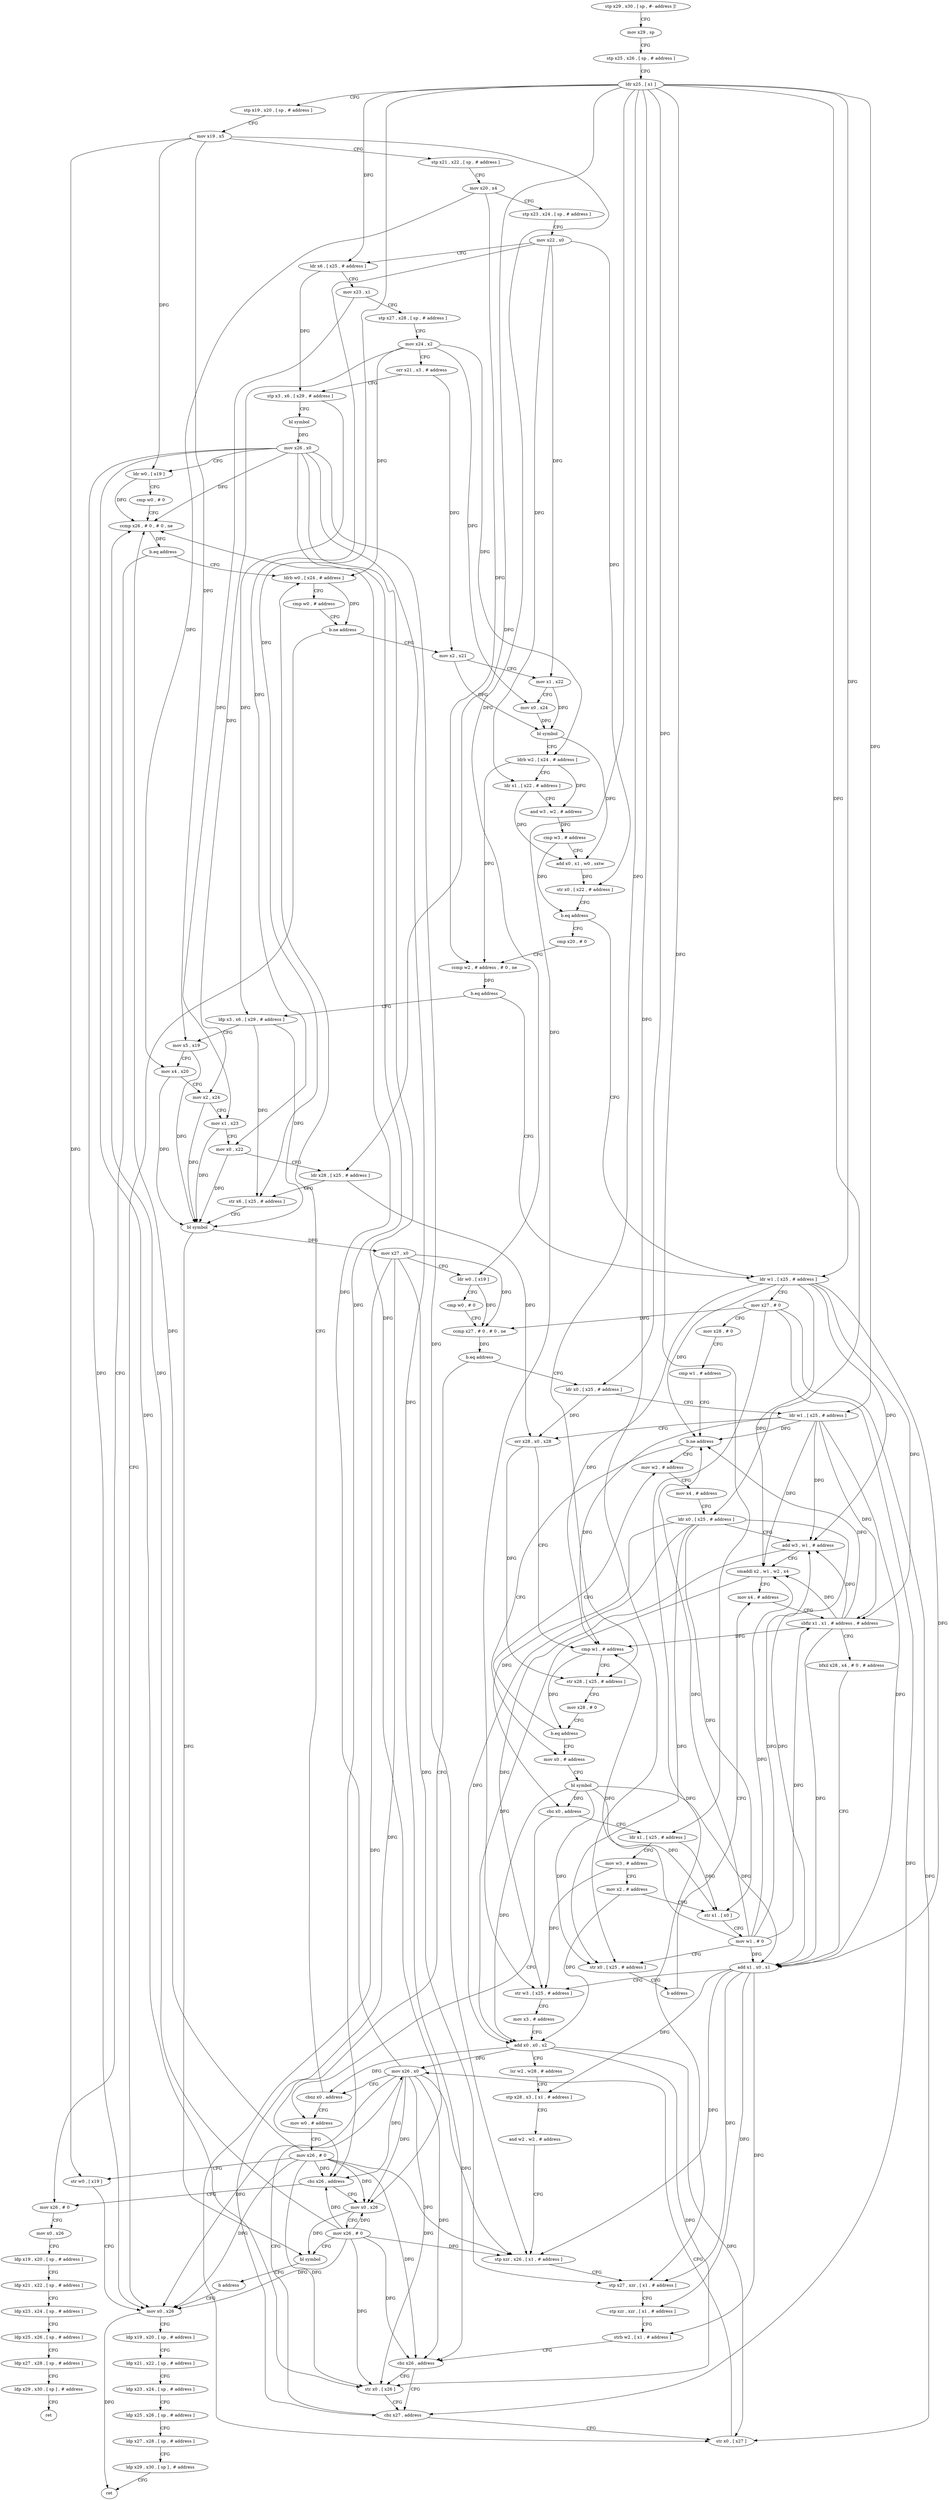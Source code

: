 digraph "func" {
"273264" [label = "stp x29 , x30 , [ sp , #- address ]!" ]
"273268" [label = "mov x29 , sp" ]
"273272" [label = "stp x25 , x26 , [ sp , # address ]" ]
"273276" [label = "ldr x25 , [ x1 ]" ]
"273280" [label = "stp x19 , x20 , [ sp , # address ]" ]
"273284" [label = "mov x19 , x5" ]
"273288" [label = "stp x21 , x22 , [ sp , # address ]" ]
"273292" [label = "mov x20 , x4" ]
"273296" [label = "stp x23 , x24 , [ sp , # address ]" ]
"273300" [label = "mov x22 , x0" ]
"273304" [label = "ldr x6 , [ x25 , # address ]" ]
"273308" [label = "mov x23 , x1" ]
"273312" [label = "stp x27 , x28 , [ sp , # address ]" ]
"273316" [label = "mov x24 , x2" ]
"273320" [label = "orr x21 , x3 , # address" ]
"273324" [label = "stp x3 , x6 , [ x29 , # address ]" ]
"273328" [label = "bl symbol" ]
"273332" [label = "mov x26 , x0" ]
"273336" [label = "ldr w0 , [ x19 ]" ]
"273340" [label = "cmp w0 , # 0" ]
"273344" [label = "ccmp x26 , # 0 , # 0 , ne" ]
"273348" [label = "b.eq address" ]
"273712" [label = "mov x26 , # 0" ]
"273352" [label = "ldrb w0 , [ x24 , # address ]" ]
"273716" [label = "mov x0 , x26" ]
"273720" [label = "ldp x19 , x20 , [ sp , # address ]" ]
"273724" [label = "ldp x21 , x22 , [ sp , # address ]" ]
"273728" [label = "ldp x23 , x24 , [ sp , # address ]" ]
"273732" [label = "ldp x25 , x26 , [ sp , # address ]" ]
"273736" [label = "ldp x27 , x28 , [ sp , # address ]" ]
"273740" [label = "ldp x29 , x30 , [ sp ] , # address" ]
"273744" [label = "ret" ]
"273356" [label = "cmp w0 , # address" ]
"273360" [label = "b.ne address" ]
"273616" [label = "mov x0 , x26" ]
"273364" [label = "mov x2 , x21" ]
"273620" [label = "ldp x19 , x20 , [ sp , # address ]" ]
"273624" [label = "ldp x21 , x22 , [ sp , # address ]" ]
"273628" [label = "ldp x23 , x24 , [ sp , # address ]" ]
"273632" [label = "ldp x25 , x26 , [ sp , # address ]" ]
"273636" [label = "ldp x27 , x28 , [ sp , # address ]" ]
"273640" [label = "ldp x29 , x30 , [ sp ] , # address" ]
"273644" [label = "ret" ]
"273368" [label = "mov x1 , x22" ]
"273372" [label = "mov x0 , x24" ]
"273376" [label = "bl symbol" ]
"273380" [label = "ldrb w2 , [ x24 , # address ]" ]
"273384" [label = "ldr x1 , [ x22 , # address ]" ]
"273388" [label = "and w3 , w2 , # address" ]
"273392" [label = "cmp w3 , # address" ]
"273396" [label = "add x0 , x1 , w0 , sxtw" ]
"273400" [label = "str x0 , [ x22 , # address ]" ]
"273404" [label = "b.eq address" ]
"273648" [label = "ldr w1 , [ x25 , # address ]" ]
"273408" [label = "cmp x20 , # 0" ]
"273652" [label = "mov x27 , # 0" ]
"273656" [label = "mov x28 , # 0" ]
"273660" [label = "cmp w1 , # address" ]
"273664" [label = "b.ne address" ]
"273504" [label = "mov w2 , # address" ]
"273668" [label = "mov x0 , # address" ]
"273412" [label = "ccmp w2 , # address , # 0 , ne" ]
"273416" [label = "b.eq address" ]
"273420" [label = "ldp x3 , x6 , [ x29 , # address ]" ]
"273508" [label = "mov x4 , # address" ]
"273512" [label = "ldr x0 , [ x25 , # address ]" ]
"273516" [label = "add w3 , w1 , # address" ]
"273520" [label = "smaddl x2 , w1 , w2 , x4" ]
"273524" [label = "mov x4 , # address" ]
"273672" [label = "bl symbol" ]
"273676" [label = "cbz x0 , address" ]
"273604" [label = "mov w0 , # address" ]
"273680" [label = "ldr x1 , [ x25 , # address ]" ]
"273424" [label = "mov x5 , x19" ]
"273428" [label = "mov x4 , x20" ]
"273432" [label = "mov x2 , x24" ]
"273436" [label = "mov x1 , x23" ]
"273440" [label = "mov x0 , x22" ]
"273444" [label = "ldr x28 , [ x25 , # address ]" ]
"273448" [label = "str x6 , [ x25 , # address ]" ]
"273452" [label = "bl symbol" ]
"273456" [label = "mov x27 , x0" ]
"273460" [label = "ldr w0 , [ x19 ]" ]
"273464" [label = "cmp w0 , # 0" ]
"273468" [label = "ccmp x27 , # 0 , # 0 , ne" ]
"273472" [label = "b.eq address" ]
"273752" [label = "cbz x26 , address" ]
"273476" [label = "ldr x0 , [ x25 , # address ]" ]
"273588" [label = "cbz x27 , address" ]
"273596" [label = "mov x26 , x0" ]
"273592" [label = "str x0 , [ x27 ]" ]
"273584" [label = "str x0 , [ x26 ]" ]
"273608" [label = "mov x26 , # 0" ]
"273612" [label = "str w0 , [ x19 ]" ]
"273684" [label = "mov w3 , # address" ]
"273688" [label = "mov x2 , # address" ]
"273692" [label = "str x1 , [ x0 ]" ]
"273696" [label = "mov w1 , # 0" ]
"273700" [label = "str x0 , [ x25 , # address ]" ]
"273704" [label = "b address" ]
"273756" [label = "mov x0 , x26" ]
"273480" [label = "ldr w1 , [ x25 , # address ]" ]
"273484" [label = "orr x28 , x0 , x28" ]
"273488" [label = "cmp w1 , # address" ]
"273492" [label = "str x28 , [ x25 , # address ]" ]
"273496" [label = "mov x28 , # 0" ]
"273500" [label = "b.eq address" ]
"273600" [label = "cbnz x0 , address" ]
"273528" [label = "sbfiz x1 , x1 , # address , # address" ]
"273532" [label = "bfxil x28 , x4 , # 0 , # address" ]
"273536" [label = "add x1 , x0 , x1" ]
"273540" [label = "str w3 , [ x25 , # address ]" ]
"273544" [label = "mov x3 , # address" ]
"273548" [label = "add x0 , x0 , x2" ]
"273552" [label = "lsr w2 , w28 , # address" ]
"273556" [label = "stp x28 , x3 , [ x1 , # address ]" ]
"273560" [label = "and w2 , w2 , # address" ]
"273564" [label = "stp xzr , x26 , [ x1 , # address ]" ]
"273568" [label = "stp x27 , xzr , [ x1 , # address ]" ]
"273572" [label = "stp xzr , xzr , [ x1 , # address ]" ]
"273576" [label = "strb w2 , [ x1 , # address ]" ]
"273580" [label = "cbz x26 , address" ]
"273760" [label = "mov x26 , # 0" ]
"273764" [label = "bl symbol" ]
"273768" [label = "b address" ]
"273264" -> "273268" [ label = "CFG" ]
"273268" -> "273272" [ label = "CFG" ]
"273272" -> "273276" [ label = "CFG" ]
"273276" -> "273280" [ label = "CFG" ]
"273276" -> "273304" [ label = "DFG" ]
"273276" -> "273648" [ label = "DFG" ]
"273276" -> "273512" [ label = "DFG" ]
"273276" -> "273540" [ label = "DFG" ]
"273276" -> "273680" [ label = "DFG" ]
"273276" -> "273700" [ label = "DFG" ]
"273276" -> "273444" [ label = "DFG" ]
"273276" -> "273448" [ label = "DFG" ]
"273276" -> "273476" [ label = "DFG" ]
"273276" -> "273480" [ label = "DFG" ]
"273276" -> "273492" [ label = "DFG" ]
"273280" -> "273284" [ label = "CFG" ]
"273284" -> "273288" [ label = "CFG" ]
"273284" -> "273336" [ label = "DFG" ]
"273284" -> "273612" [ label = "DFG" ]
"273284" -> "273424" [ label = "DFG" ]
"273284" -> "273460" [ label = "DFG" ]
"273288" -> "273292" [ label = "CFG" ]
"273292" -> "273296" [ label = "CFG" ]
"273292" -> "273412" [ label = "DFG" ]
"273292" -> "273428" [ label = "DFG" ]
"273296" -> "273300" [ label = "CFG" ]
"273300" -> "273304" [ label = "CFG" ]
"273300" -> "273368" [ label = "DFG" ]
"273300" -> "273384" [ label = "DFG" ]
"273300" -> "273400" [ label = "DFG" ]
"273300" -> "273440" [ label = "DFG" ]
"273304" -> "273308" [ label = "CFG" ]
"273304" -> "273324" [ label = "DFG" ]
"273308" -> "273312" [ label = "CFG" ]
"273308" -> "273436" [ label = "DFG" ]
"273312" -> "273316" [ label = "CFG" ]
"273316" -> "273320" [ label = "CFG" ]
"273316" -> "273352" [ label = "DFG" ]
"273316" -> "273372" [ label = "DFG" ]
"273316" -> "273380" [ label = "DFG" ]
"273316" -> "273432" [ label = "DFG" ]
"273320" -> "273324" [ label = "CFG" ]
"273320" -> "273364" [ label = "DFG" ]
"273324" -> "273328" [ label = "CFG" ]
"273324" -> "273420" [ label = "DFG" ]
"273328" -> "273332" [ label = "DFG" ]
"273332" -> "273336" [ label = "CFG" ]
"273332" -> "273344" [ label = "DFG" ]
"273332" -> "273616" [ label = "DFG" ]
"273332" -> "273564" [ label = "DFG" ]
"273332" -> "273580" [ label = "DFG" ]
"273332" -> "273584" [ label = "DFG" ]
"273332" -> "273752" [ label = "DFG" ]
"273332" -> "273756" [ label = "DFG" ]
"273336" -> "273340" [ label = "CFG" ]
"273336" -> "273344" [ label = "DFG" ]
"273340" -> "273344" [ label = "CFG" ]
"273344" -> "273348" [ label = "DFG" ]
"273348" -> "273712" [ label = "CFG" ]
"273348" -> "273352" [ label = "CFG" ]
"273712" -> "273716" [ label = "CFG" ]
"273352" -> "273356" [ label = "CFG" ]
"273352" -> "273360" [ label = "DFG" ]
"273716" -> "273720" [ label = "CFG" ]
"273720" -> "273724" [ label = "CFG" ]
"273724" -> "273728" [ label = "CFG" ]
"273728" -> "273732" [ label = "CFG" ]
"273732" -> "273736" [ label = "CFG" ]
"273736" -> "273740" [ label = "CFG" ]
"273740" -> "273744" [ label = "CFG" ]
"273356" -> "273360" [ label = "CFG" ]
"273360" -> "273616" [ label = "CFG" ]
"273360" -> "273364" [ label = "CFG" ]
"273616" -> "273620" [ label = "CFG" ]
"273616" -> "273644" [ label = "DFG" ]
"273364" -> "273368" [ label = "CFG" ]
"273364" -> "273376" [ label = "DFG" ]
"273620" -> "273624" [ label = "CFG" ]
"273624" -> "273628" [ label = "CFG" ]
"273628" -> "273632" [ label = "CFG" ]
"273632" -> "273636" [ label = "CFG" ]
"273636" -> "273640" [ label = "CFG" ]
"273640" -> "273644" [ label = "CFG" ]
"273368" -> "273372" [ label = "CFG" ]
"273368" -> "273376" [ label = "DFG" ]
"273372" -> "273376" [ label = "DFG" ]
"273376" -> "273380" [ label = "CFG" ]
"273376" -> "273396" [ label = "DFG" ]
"273380" -> "273384" [ label = "CFG" ]
"273380" -> "273388" [ label = "DFG" ]
"273380" -> "273412" [ label = "DFG" ]
"273384" -> "273388" [ label = "CFG" ]
"273384" -> "273396" [ label = "DFG" ]
"273388" -> "273392" [ label = "DFG" ]
"273392" -> "273396" [ label = "CFG" ]
"273392" -> "273404" [ label = "DFG" ]
"273396" -> "273400" [ label = "DFG" ]
"273400" -> "273404" [ label = "CFG" ]
"273404" -> "273648" [ label = "CFG" ]
"273404" -> "273408" [ label = "CFG" ]
"273648" -> "273652" [ label = "CFG" ]
"273648" -> "273664" [ label = "DFG" ]
"273648" -> "273516" [ label = "DFG" ]
"273648" -> "273520" [ label = "DFG" ]
"273648" -> "273528" [ label = "DFG" ]
"273648" -> "273536" [ label = "DFG" ]
"273648" -> "273488" [ label = "DFG" ]
"273408" -> "273412" [ label = "CFG" ]
"273652" -> "273656" [ label = "CFG" ]
"273652" -> "273568" [ label = "DFG" ]
"273652" -> "273588" [ label = "DFG" ]
"273652" -> "273592" [ label = "DFG" ]
"273652" -> "273468" [ label = "DFG" ]
"273656" -> "273660" [ label = "CFG" ]
"273660" -> "273664" [ label = "CFG" ]
"273664" -> "273504" [ label = "CFG" ]
"273664" -> "273668" [ label = "CFG" ]
"273504" -> "273508" [ label = "CFG" ]
"273668" -> "273672" [ label = "CFG" ]
"273412" -> "273416" [ label = "DFG" ]
"273416" -> "273648" [ label = "CFG" ]
"273416" -> "273420" [ label = "CFG" ]
"273420" -> "273424" [ label = "CFG" ]
"273420" -> "273452" [ label = "DFG" ]
"273420" -> "273448" [ label = "DFG" ]
"273508" -> "273512" [ label = "CFG" ]
"273512" -> "273516" [ label = "CFG" ]
"273512" -> "273676" [ label = "DFG" ]
"273512" -> "273536" [ label = "DFG" ]
"273512" -> "273548" [ label = "DFG" ]
"273512" -> "273692" [ label = "DFG" ]
"273512" -> "273700" [ label = "DFG" ]
"273516" -> "273520" [ label = "CFG" ]
"273516" -> "273540" [ label = "DFG" ]
"273520" -> "273524" [ label = "CFG" ]
"273520" -> "273548" [ label = "DFG" ]
"273524" -> "273528" [ label = "CFG" ]
"273672" -> "273676" [ label = "DFG" ]
"273672" -> "273536" [ label = "DFG" ]
"273672" -> "273548" [ label = "DFG" ]
"273672" -> "273692" [ label = "DFG" ]
"273672" -> "273700" [ label = "DFG" ]
"273676" -> "273604" [ label = "CFG" ]
"273676" -> "273680" [ label = "CFG" ]
"273604" -> "273608" [ label = "CFG" ]
"273680" -> "273684" [ label = "CFG" ]
"273680" -> "273692" [ label = "DFG" ]
"273424" -> "273428" [ label = "CFG" ]
"273424" -> "273452" [ label = "DFG" ]
"273428" -> "273432" [ label = "CFG" ]
"273428" -> "273452" [ label = "DFG" ]
"273432" -> "273436" [ label = "CFG" ]
"273432" -> "273452" [ label = "DFG" ]
"273436" -> "273440" [ label = "CFG" ]
"273436" -> "273452" [ label = "DFG" ]
"273440" -> "273444" [ label = "CFG" ]
"273440" -> "273452" [ label = "DFG" ]
"273444" -> "273448" [ label = "CFG" ]
"273444" -> "273484" [ label = "DFG" ]
"273448" -> "273452" [ label = "CFG" ]
"273452" -> "273456" [ label = "DFG" ]
"273452" -> "273764" [ label = "DFG" ]
"273456" -> "273460" [ label = "CFG" ]
"273456" -> "273568" [ label = "DFG" ]
"273456" -> "273588" [ label = "DFG" ]
"273456" -> "273592" [ label = "DFG" ]
"273456" -> "273468" [ label = "DFG" ]
"273460" -> "273464" [ label = "CFG" ]
"273460" -> "273468" [ label = "DFG" ]
"273464" -> "273468" [ label = "CFG" ]
"273468" -> "273472" [ label = "DFG" ]
"273472" -> "273752" [ label = "CFG" ]
"273472" -> "273476" [ label = "CFG" ]
"273752" -> "273712" [ label = "CFG" ]
"273752" -> "273756" [ label = "CFG" ]
"273476" -> "273480" [ label = "CFG" ]
"273476" -> "273484" [ label = "DFG" ]
"273588" -> "273596" [ label = "CFG" ]
"273588" -> "273592" [ label = "CFG" ]
"273596" -> "273600" [ label = "CFG" ]
"273596" -> "273344" [ label = "DFG" ]
"273596" -> "273616" [ label = "DFG" ]
"273596" -> "273564" [ label = "DFG" ]
"273596" -> "273580" [ label = "DFG" ]
"273596" -> "273584" [ label = "DFG" ]
"273596" -> "273752" [ label = "DFG" ]
"273596" -> "273756" [ label = "DFG" ]
"273592" -> "273596" [ label = "CFG" ]
"273584" -> "273588" [ label = "CFG" ]
"273608" -> "273612" [ label = "CFG" ]
"273608" -> "273344" [ label = "DFG" ]
"273608" -> "273616" [ label = "DFG" ]
"273608" -> "273564" [ label = "DFG" ]
"273608" -> "273580" [ label = "DFG" ]
"273608" -> "273584" [ label = "DFG" ]
"273608" -> "273752" [ label = "DFG" ]
"273608" -> "273756" [ label = "DFG" ]
"273612" -> "273616" [ label = "CFG" ]
"273684" -> "273688" [ label = "CFG" ]
"273684" -> "273540" [ label = "DFG" ]
"273688" -> "273692" [ label = "CFG" ]
"273688" -> "273548" [ label = "DFG" ]
"273692" -> "273696" [ label = "CFG" ]
"273696" -> "273700" [ label = "CFG" ]
"273696" -> "273664" [ label = "DFG" ]
"273696" -> "273516" [ label = "DFG" ]
"273696" -> "273520" [ label = "DFG" ]
"273696" -> "273528" [ label = "DFG" ]
"273696" -> "273536" [ label = "DFG" ]
"273696" -> "273488" [ label = "DFG" ]
"273700" -> "273704" [ label = "CFG" ]
"273704" -> "273524" [ label = "CFG" ]
"273756" -> "273760" [ label = "CFG" ]
"273756" -> "273764" [ label = "DFG" ]
"273480" -> "273484" [ label = "CFG" ]
"273480" -> "273664" [ label = "DFG" ]
"273480" -> "273516" [ label = "DFG" ]
"273480" -> "273520" [ label = "DFG" ]
"273480" -> "273528" [ label = "DFG" ]
"273480" -> "273536" [ label = "DFG" ]
"273480" -> "273488" [ label = "DFG" ]
"273484" -> "273488" [ label = "CFG" ]
"273484" -> "273492" [ label = "DFG" ]
"273488" -> "273492" [ label = "CFG" ]
"273488" -> "273500" [ label = "DFG" ]
"273492" -> "273496" [ label = "CFG" ]
"273496" -> "273500" [ label = "CFG" ]
"273500" -> "273668" [ label = "CFG" ]
"273500" -> "273504" [ label = "CFG" ]
"273600" -> "273352" [ label = "CFG" ]
"273600" -> "273604" [ label = "CFG" ]
"273528" -> "273532" [ label = "CFG" ]
"273528" -> "273664" [ label = "DFG" ]
"273528" -> "273516" [ label = "DFG" ]
"273528" -> "273520" [ label = "DFG" ]
"273528" -> "273536" [ label = "DFG" ]
"273528" -> "273488" [ label = "DFG" ]
"273532" -> "273536" [ label = "CFG" ]
"273536" -> "273540" [ label = "CFG" ]
"273536" -> "273556" [ label = "DFG" ]
"273536" -> "273564" [ label = "DFG" ]
"273536" -> "273568" [ label = "DFG" ]
"273536" -> "273572" [ label = "DFG" ]
"273536" -> "273576" [ label = "DFG" ]
"273540" -> "273544" [ label = "CFG" ]
"273544" -> "273548" [ label = "CFG" ]
"273548" -> "273552" [ label = "CFG" ]
"273548" -> "273584" [ label = "DFG" ]
"273548" -> "273596" [ label = "DFG" ]
"273548" -> "273600" [ label = "DFG" ]
"273548" -> "273592" [ label = "DFG" ]
"273552" -> "273556" [ label = "CFG" ]
"273556" -> "273560" [ label = "CFG" ]
"273560" -> "273564" [ label = "CFG" ]
"273564" -> "273568" [ label = "CFG" ]
"273568" -> "273572" [ label = "CFG" ]
"273572" -> "273576" [ label = "CFG" ]
"273576" -> "273580" [ label = "CFG" ]
"273580" -> "273588" [ label = "CFG" ]
"273580" -> "273584" [ label = "CFG" ]
"273760" -> "273764" [ label = "CFG" ]
"273760" -> "273344" [ label = "DFG" ]
"273760" -> "273616" [ label = "DFG" ]
"273760" -> "273564" [ label = "DFG" ]
"273760" -> "273580" [ label = "DFG" ]
"273760" -> "273752" [ label = "DFG" ]
"273760" -> "273756" [ label = "DFG" ]
"273760" -> "273584" [ label = "DFG" ]
"273764" -> "273768" [ label = "CFG" ]
"273768" -> "273616" [ label = "CFG" ]
}
